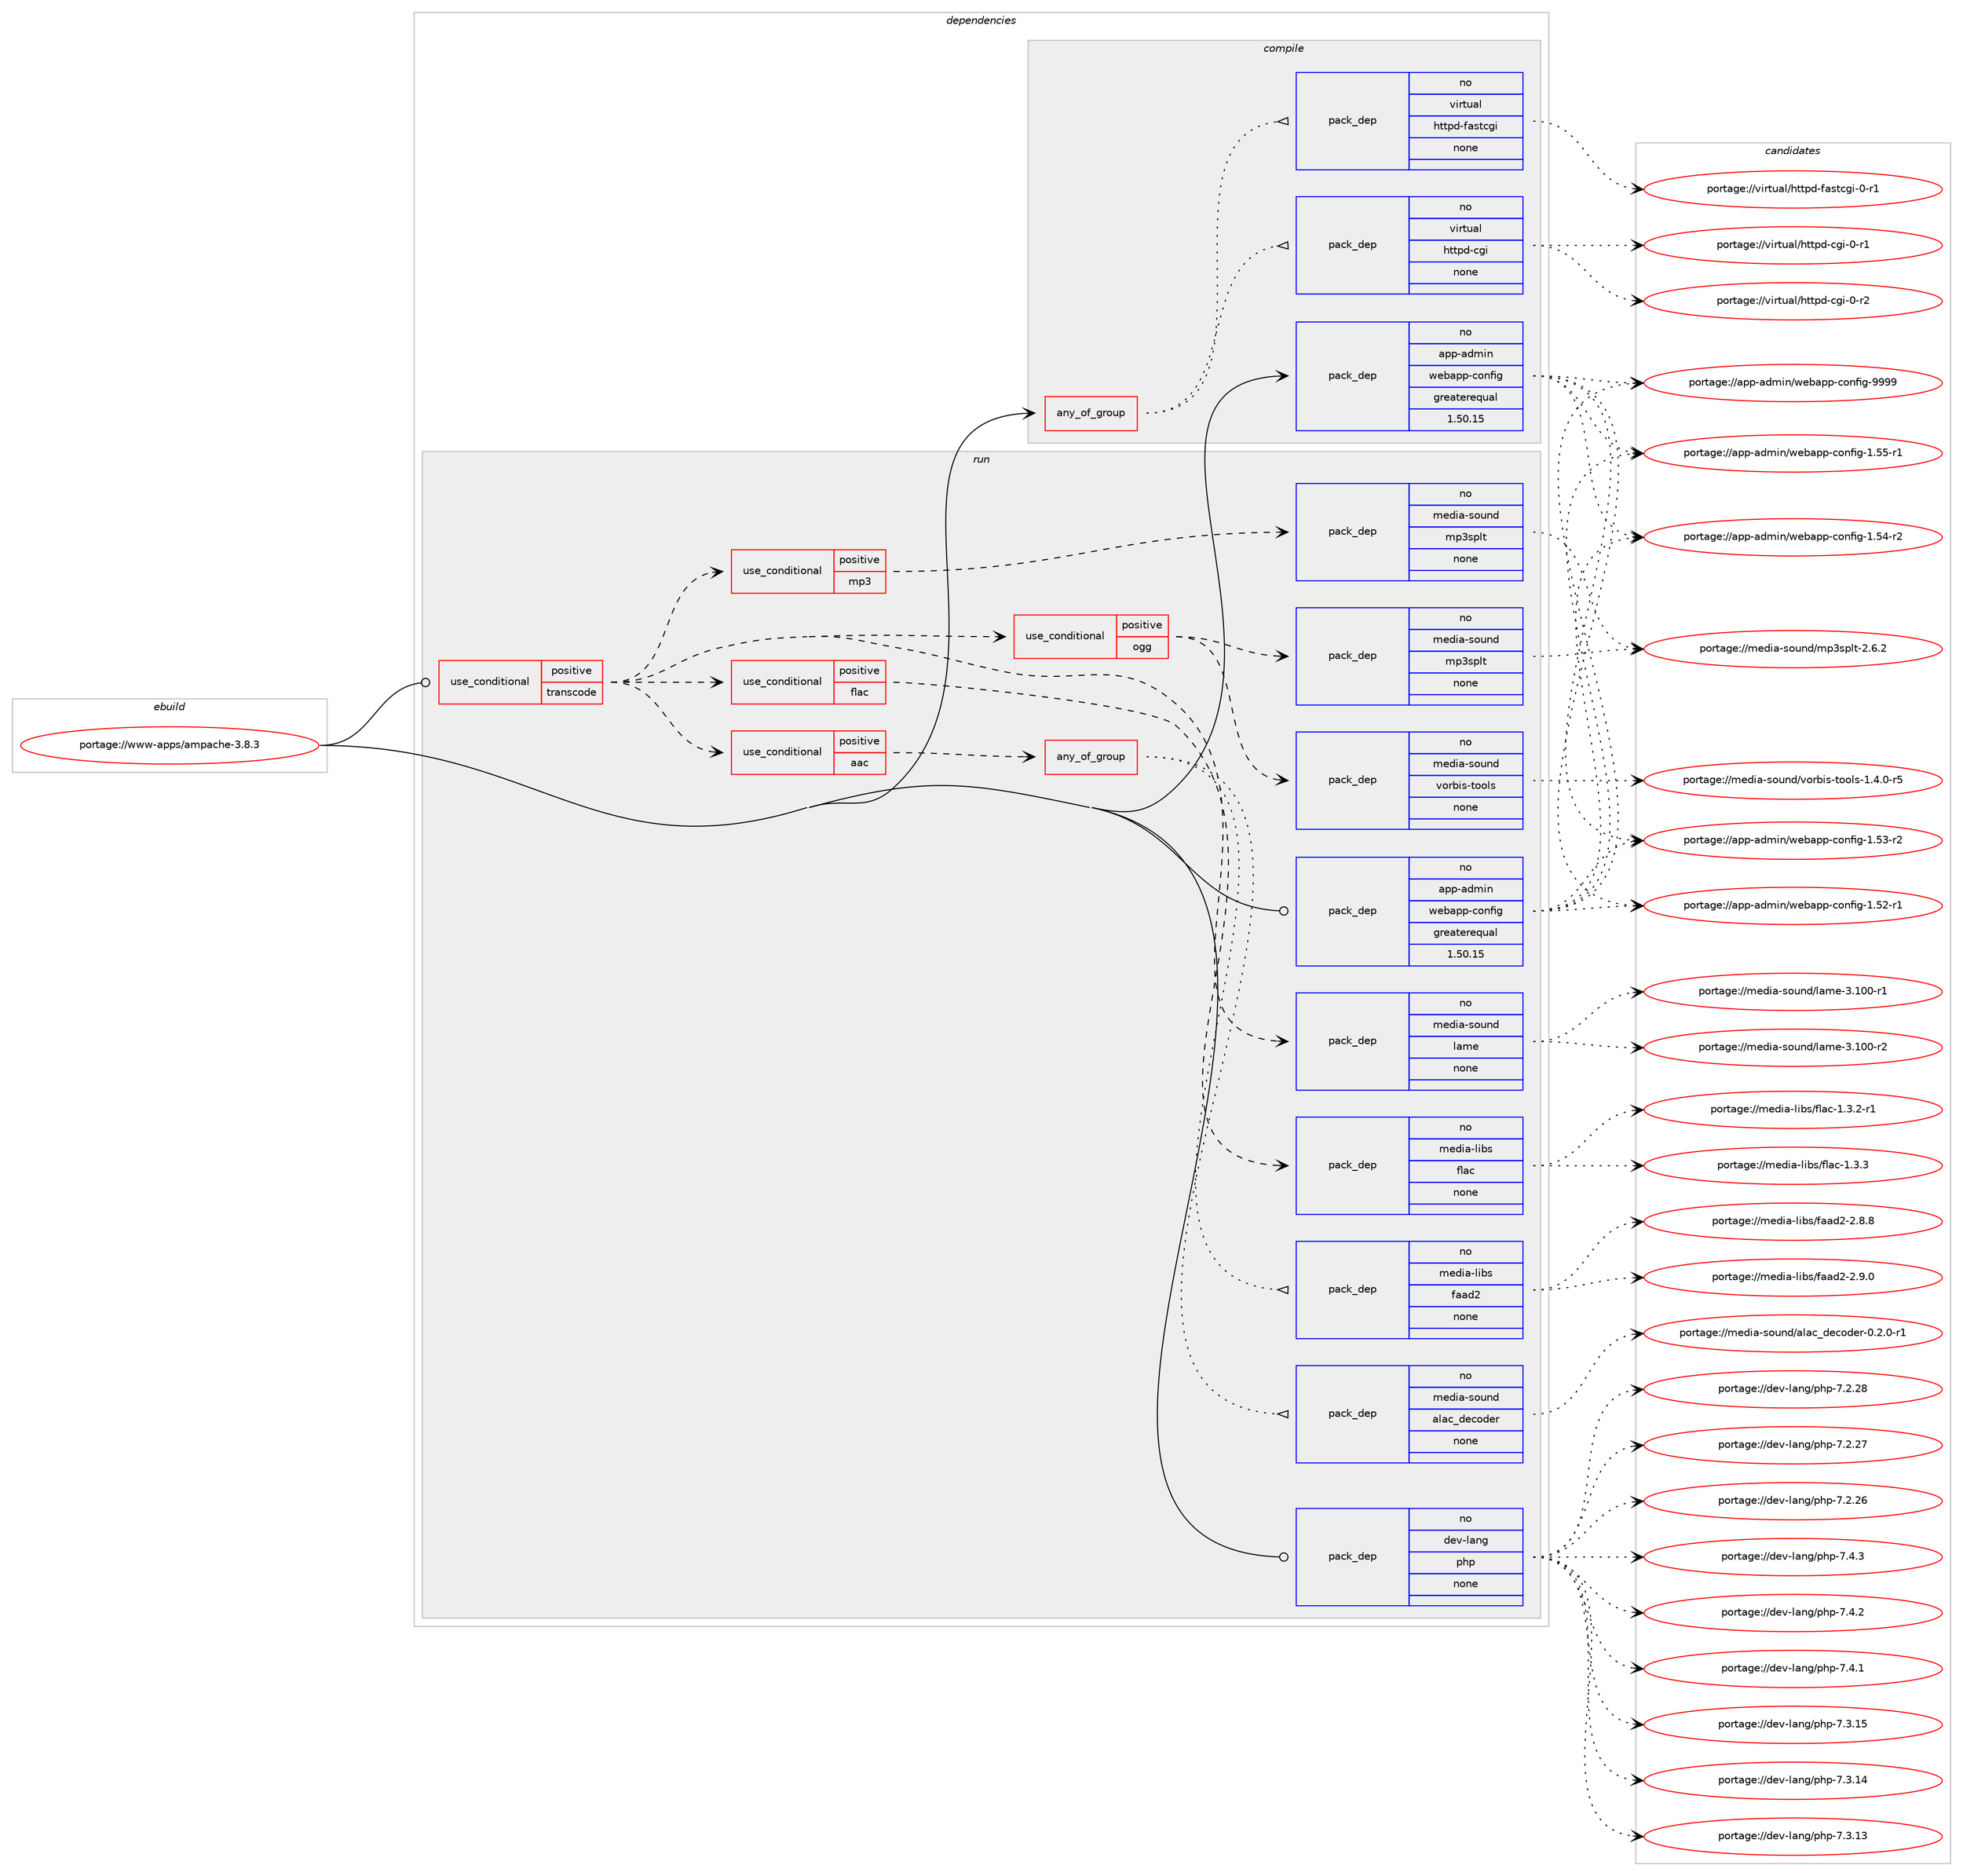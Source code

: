 digraph prolog {

# *************
# Graph options
# *************

newrank=true;
concentrate=true;
compound=true;
graph [rankdir=LR,fontname=Helvetica,fontsize=10,ranksep=1.5];#, ranksep=2.5, nodesep=0.2];
edge  [arrowhead=vee];
node  [fontname=Helvetica,fontsize=10];

# **********
# The ebuild
# **********

subgraph cluster_leftcol {
color=gray;
rank=same;
label=<<i>ebuild</i>>;
id [label="portage://www-apps/ampache-3.8.3", color=red, width=4, href="../www-apps/ampache-3.8.3.svg"];
}

# ****************
# The dependencies
# ****************

subgraph cluster_midcol {
color=gray;
label=<<i>dependencies</i>>;
subgraph cluster_compile {
fillcolor="#eeeeee";
style=filled;
label=<<i>compile</i>>;
subgraph any418 {
dependency22645 [label=<<TABLE BORDER="0" CELLBORDER="1" CELLSPACING="0" CELLPADDING="4"><TR><TD CELLPADDING="10">any_of_group</TD></TR></TABLE>>, shape=none, color=red];subgraph pack18557 {
dependency22646 [label=<<TABLE BORDER="0" CELLBORDER="1" CELLSPACING="0" CELLPADDING="4" WIDTH="220"><TR><TD ROWSPAN="6" CELLPADDING="30">pack_dep</TD></TR><TR><TD WIDTH="110">no</TD></TR><TR><TD>virtual</TD></TR><TR><TD>httpd-cgi</TD></TR><TR><TD>none</TD></TR><TR><TD></TD></TR></TABLE>>, shape=none, color=blue];
}
dependency22645:e -> dependency22646:w [weight=20,style="dotted",arrowhead="oinv"];
subgraph pack18558 {
dependency22647 [label=<<TABLE BORDER="0" CELLBORDER="1" CELLSPACING="0" CELLPADDING="4" WIDTH="220"><TR><TD ROWSPAN="6" CELLPADDING="30">pack_dep</TD></TR><TR><TD WIDTH="110">no</TD></TR><TR><TD>virtual</TD></TR><TR><TD>httpd-fastcgi</TD></TR><TR><TD>none</TD></TR><TR><TD></TD></TR></TABLE>>, shape=none, color=blue];
}
dependency22645:e -> dependency22647:w [weight=20,style="dotted",arrowhead="oinv"];
}
id:e -> dependency22645:w [weight=20,style="solid",arrowhead="vee"];
subgraph pack18559 {
dependency22648 [label=<<TABLE BORDER="0" CELLBORDER="1" CELLSPACING="0" CELLPADDING="4" WIDTH="220"><TR><TD ROWSPAN="6" CELLPADDING="30">pack_dep</TD></TR><TR><TD WIDTH="110">no</TD></TR><TR><TD>app-admin</TD></TR><TR><TD>webapp-config</TD></TR><TR><TD>greaterequal</TD></TR><TR><TD>1.50.15</TD></TR></TABLE>>, shape=none, color=blue];
}
id:e -> dependency22648:w [weight=20,style="solid",arrowhead="vee"];
}
subgraph cluster_compileandrun {
fillcolor="#eeeeee";
style=filled;
label=<<i>compile and run</i>>;
}
subgraph cluster_run {
fillcolor="#eeeeee";
style=filled;
label=<<i>run</i>>;
subgraph cond3653 {
dependency22649 [label=<<TABLE BORDER="0" CELLBORDER="1" CELLSPACING="0" CELLPADDING="4"><TR><TD ROWSPAN="3" CELLPADDING="10">use_conditional</TD></TR><TR><TD>positive</TD></TR><TR><TD>transcode</TD></TR></TABLE>>, shape=none, color=red];
subgraph pack18560 {
dependency22650 [label=<<TABLE BORDER="0" CELLBORDER="1" CELLSPACING="0" CELLPADDING="4" WIDTH="220"><TR><TD ROWSPAN="6" CELLPADDING="30">pack_dep</TD></TR><TR><TD WIDTH="110">no</TD></TR><TR><TD>media-sound</TD></TR><TR><TD>lame</TD></TR><TR><TD>none</TD></TR><TR><TD></TD></TR></TABLE>>, shape=none, color=blue];
}
dependency22649:e -> dependency22650:w [weight=20,style="dashed",arrowhead="vee"];
subgraph cond3654 {
dependency22651 [label=<<TABLE BORDER="0" CELLBORDER="1" CELLSPACING="0" CELLPADDING="4"><TR><TD ROWSPAN="3" CELLPADDING="10">use_conditional</TD></TR><TR><TD>positive</TD></TR><TR><TD>aac</TD></TR></TABLE>>, shape=none, color=red];
subgraph any419 {
dependency22652 [label=<<TABLE BORDER="0" CELLBORDER="1" CELLSPACING="0" CELLPADDING="4"><TR><TD CELLPADDING="10">any_of_group</TD></TR></TABLE>>, shape=none, color=red];subgraph pack18561 {
dependency22653 [label=<<TABLE BORDER="0" CELLBORDER="1" CELLSPACING="0" CELLPADDING="4" WIDTH="220"><TR><TD ROWSPAN="6" CELLPADDING="30">pack_dep</TD></TR><TR><TD WIDTH="110">no</TD></TR><TR><TD>media-libs</TD></TR><TR><TD>faad2</TD></TR><TR><TD>none</TD></TR><TR><TD></TD></TR></TABLE>>, shape=none, color=blue];
}
dependency22652:e -> dependency22653:w [weight=20,style="dotted",arrowhead="oinv"];
subgraph pack18562 {
dependency22654 [label=<<TABLE BORDER="0" CELLBORDER="1" CELLSPACING="0" CELLPADDING="4" WIDTH="220"><TR><TD ROWSPAN="6" CELLPADDING="30">pack_dep</TD></TR><TR><TD WIDTH="110">no</TD></TR><TR><TD>media-sound</TD></TR><TR><TD>alac_decoder</TD></TR><TR><TD>none</TD></TR><TR><TD></TD></TR></TABLE>>, shape=none, color=blue];
}
dependency22652:e -> dependency22654:w [weight=20,style="dotted",arrowhead="oinv"];
}
dependency22651:e -> dependency22652:w [weight=20,style="dashed",arrowhead="vee"];
}
dependency22649:e -> dependency22651:w [weight=20,style="dashed",arrowhead="vee"];
subgraph cond3655 {
dependency22655 [label=<<TABLE BORDER="0" CELLBORDER="1" CELLSPACING="0" CELLPADDING="4"><TR><TD ROWSPAN="3" CELLPADDING="10">use_conditional</TD></TR><TR><TD>positive</TD></TR><TR><TD>flac</TD></TR></TABLE>>, shape=none, color=red];
subgraph pack18563 {
dependency22656 [label=<<TABLE BORDER="0" CELLBORDER="1" CELLSPACING="0" CELLPADDING="4" WIDTH="220"><TR><TD ROWSPAN="6" CELLPADDING="30">pack_dep</TD></TR><TR><TD WIDTH="110">no</TD></TR><TR><TD>media-libs</TD></TR><TR><TD>flac</TD></TR><TR><TD>none</TD></TR><TR><TD></TD></TR></TABLE>>, shape=none, color=blue];
}
dependency22655:e -> dependency22656:w [weight=20,style="dashed",arrowhead="vee"];
}
dependency22649:e -> dependency22655:w [weight=20,style="dashed",arrowhead="vee"];
subgraph cond3656 {
dependency22657 [label=<<TABLE BORDER="0" CELLBORDER="1" CELLSPACING="0" CELLPADDING="4"><TR><TD ROWSPAN="3" CELLPADDING="10">use_conditional</TD></TR><TR><TD>positive</TD></TR><TR><TD>mp3</TD></TR></TABLE>>, shape=none, color=red];
subgraph pack18564 {
dependency22658 [label=<<TABLE BORDER="0" CELLBORDER="1" CELLSPACING="0" CELLPADDING="4" WIDTH="220"><TR><TD ROWSPAN="6" CELLPADDING="30">pack_dep</TD></TR><TR><TD WIDTH="110">no</TD></TR><TR><TD>media-sound</TD></TR><TR><TD>mp3splt</TD></TR><TR><TD>none</TD></TR><TR><TD></TD></TR></TABLE>>, shape=none, color=blue];
}
dependency22657:e -> dependency22658:w [weight=20,style="dashed",arrowhead="vee"];
}
dependency22649:e -> dependency22657:w [weight=20,style="dashed",arrowhead="vee"];
subgraph cond3657 {
dependency22659 [label=<<TABLE BORDER="0" CELLBORDER="1" CELLSPACING="0" CELLPADDING="4"><TR><TD ROWSPAN="3" CELLPADDING="10">use_conditional</TD></TR><TR><TD>positive</TD></TR><TR><TD>ogg</TD></TR></TABLE>>, shape=none, color=red];
subgraph pack18565 {
dependency22660 [label=<<TABLE BORDER="0" CELLBORDER="1" CELLSPACING="0" CELLPADDING="4" WIDTH="220"><TR><TD ROWSPAN="6" CELLPADDING="30">pack_dep</TD></TR><TR><TD WIDTH="110">no</TD></TR><TR><TD>media-sound</TD></TR><TR><TD>mp3splt</TD></TR><TR><TD>none</TD></TR><TR><TD></TD></TR></TABLE>>, shape=none, color=blue];
}
dependency22659:e -> dependency22660:w [weight=20,style="dashed",arrowhead="vee"];
subgraph pack18566 {
dependency22661 [label=<<TABLE BORDER="0" CELLBORDER="1" CELLSPACING="0" CELLPADDING="4" WIDTH="220"><TR><TD ROWSPAN="6" CELLPADDING="30">pack_dep</TD></TR><TR><TD WIDTH="110">no</TD></TR><TR><TD>media-sound</TD></TR><TR><TD>vorbis-tools</TD></TR><TR><TD>none</TD></TR><TR><TD></TD></TR></TABLE>>, shape=none, color=blue];
}
dependency22659:e -> dependency22661:w [weight=20,style="dashed",arrowhead="vee"];
}
dependency22649:e -> dependency22659:w [weight=20,style="dashed",arrowhead="vee"];
}
id:e -> dependency22649:w [weight=20,style="solid",arrowhead="odot"];
subgraph pack18567 {
dependency22662 [label=<<TABLE BORDER="0" CELLBORDER="1" CELLSPACING="0" CELLPADDING="4" WIDTH="220"><TR><TD ROWSPAN="6" CELLPADDING="30">pack_dep</TD></TR><TR><TD WIDTH="110">no</TD></TR><TR><TD>app-admin</TD></TR><TR><TD>webapp-config</TD></TR><TR><TD>greaterequal</TD></TR><TR><TD>1.50.15</TD></TR></TABLE>>, shape=none, color=blue];
}
id:e -> dependency22662:w [weight=20,style="solid",arrowhead="odot"];
subgraph pack18568 {
dependency22663 [label=<<TABLE BORDER="0" CELLBORDER="1" CELLSPACING="0" CELLPADDING="4" WIDTH="220"><TR><TD ROWSPAN="6" CELLPADDING="30">pack_dep</TD></TR><TR><TD WIDTH="110">no</TD></TR><TR><TD>dev-lang</TD></TR><TR><TD>php</TD></TR><TR><TD>none</TD></TR><TR><TD></TD></TR></TABLE>>, shape=none, color=blue];
}
id:e -> dependency22663:w [weight=20,style="solid",arrowhead="odot"];
}
}

# **************
# The candidates
# **************

subgraph cluster_choices {
rank=same;
color=gray;
label=<<i>candidates</i>>;

subgraph choice18557 {
color=black;
nodesep=1;
choice1181051141161179710847104116116112100459910310545484511450 [label="portage://virtual/httpd-cgi-0-r2", color=red, width=4,href="../virtual/httpd-cgi-0-r2.svg"];
choice1181051141161179710847104116116112100459910310545484511449 [label="portage://virtual/httpd-cgi-0-r1", color=red, width=4,href="../virtual/httpd-cgi-0-r1.svg"];
dependency22646:e -> choice1181051141161179710847104116116112100459910310545484511450:w [style=dotted,weight="100"];
dependency22646:e -> choice1181051141161179710847104116116112100459910310545484511449:w [style=dotted,weight="100"];
}
subgraph choice18558 {
color=black;
nodesep=1;
choice118105114116117971084710411611611210045102971151169910310545484511449 [label="portage://virtual/httpd-fastcgi-0-r1", color=red, width=4,href="../virtual/httpd-fastcgi-0-r1.svg"];
dependency22647:e -> choice118105114116117971084710411611611210045102971151169910310545484511449:w [style=dotted,weight="100"];
}
subgraph choice18559 {
color=black;
nodesep=1;
choice97112112459710010910511047119101989711211245991111101021051034557575757 [label="portage://app-admin/webapp-config-9999", color=red, width=4,href="../app-admin/webapp-config-9999.svg"];
choice971121124597100109105110471191019897112112459911111010210510345494653534511449 [label="portage://app-admin/webapp-config-1.55-r1", color=red, width=4,href="../app-admin/webapp-config-1.55-r1.svg"];
choice971121124597100109105110471191019897112112459911111010210510345494653524511450 [label="portage://app-admin/webapp-config-1.54-r2", color=red, width=4,href="../app-admin/webapp-config-1.54-r2.svg"];
choice971121124597100109105110471191019897112112459911111010210510345494653514511450 [label="portage://app-admin/webapp-config-1.53-r2", color=red, width=4,href="../app-admin/webapp-config-1.53-r2.svg"];
choice971121124597100109105110471191019897112112459911111010210510345494653504511449 [label="portage://app-admin/webapp-config-1.52-r1", color=red, width=4,href="../app-admin/webapp-config-1.52-r1.svg"];
dependency22648:e -> choice97112112459710010910511047119101989711211245991111101021051034557575757:w [style=dotted,weight="100"];
dependency22648:e -> choice971121124597100109105110471191019897112112459911111010210510345494653534511449:w [style=dotted,weight="100"];
dependency22648:e -> choice971121124597100109105110471191019897112112459911111010210510345494653524511450:w [style=dotted,weight="100"];
dependency22648:e -> choice971121124597100109105110471191019897112112459911111010210510345494653514511450:w [style=dotted,weight="100"];
dependency22648:e -> choice971121124597100109105110471191019897112112459911111010210510345494653504511449:w [style=dotted,weight="100"];
}
subgraph choice18560 {
color=black;
nodesep=1;
choice109101100105974511511111711010047108971091014551464948484511450 [label="portage://media-sound/lame-3.100-r2", color=red, width=4,href="../media-sound/lame-3.100-r2.svg"];
choice109101100105974511511111711010047108971091014551464948484511449 [label="portage://media-sound/lame-3.100-r1", color=red, width=4,href="../media-sound/lame-3.100-r1.svg"];
dependency22650:e -> choice109101100105974511511111711010047108971091014551464948484511450:w [style=dotted,weight="100"];
dependency22650:e -> choice109101100105974511511111711010047108971091014551464948484511449:w [style=dotted,weight="100"];
}
subgraph choice18561 {
color=black;
nodesep=1;
choice10910110010597451081059811547102979710050455046574648 [label="portage://media-libs/faad2-2.9.0", color=red, width=4,href="../media-libs/faad2-2.9.0.svg"];
choice10910110010597451081059811547102979710050455046564656 [label="portage://media-libs/faad2-2.8.8", color=red, width=4,href="../media-libs/faad2-2.8.8.svg"];
dependency22653:e -> choice10910110010597451081059811547102979710050455046574648:w [style=dotted,weight="100"];
dependency22653:e -> choice10910110010597451081059811547102979710050455046564656:w [style=dotted,weight="100"];
}
subgraph choice18562 {
color=black;
nodesep=1;
choice10910110010597451151111171101004797108979995100101991111001011144548465046484511449 [label="portage://media-sound/alac_decoder-0.2.0-r1", color=red, width=4,href="../media-sound/alac_decoder-0.2.0-r1.svg"];
dependency22654:e -> choice10910110010597451151111171101004797108979995100101991111001011144548465046484511449:w [style=dotted,weight="100"];
}
subgraph choice18563 {
color=black;
nodesep=1;
choice109101100105974510810598115471021089799454946514651 [label="portage://media-libs/flac-1.3.3", color=red, width=4,href="../media-libs/flac-1.3.3.svg"];
choice1091011001059745108105981154710210897994549465146504511449 [label="portage://media-libs/flac-1.3.2-r1", color=red, width=4,href="../media-libs/flac-1.3.2-r1.svg"];
dependency22656:e -> choice109101100105974510810598115471021089799454946514651:w [style=dotted,weight="100"];
dependency22656:e -> choice1091011001059745108105981154710210897994549465146504511449:w [style=dotted,weight="100"];
}
subgraph choice18564 {
color=black;
nodesep=1;
choice10910110010597451151111171101004710911251115112108116455046544650 [label="portage://media-sound/mp3splt-2.6.2", color=red, width=4,href="../media-sound/mp3splt-2.6.2.svg"];
dependency22658:e -> choice10910110010597451151111171101004710911251115112108116455046544650:w [style=dotted,weight="100"];
}
subgraph choice18565 {
color=black;
nodesep=1;
choice10910110010597451151111171101004710911251115112108116455046544650 [label="portage://media-sound/mp3splt-2.6.2", color=red, width=4,href="../media-sound/mp3splt-2.6.2.svg"];
dependency22660:e -> choice10910110010597451151111171101004710911251115112108116455046544650:w [style=dotted,weight="100"];
}
subgraph choice18566 {
color=black;
nodesep=1;
choice10910110010597451151111171101004711811111498105115451161111111081154549465246484511453 [label="portage://media-sound/vorbis-tools-1.4.0-r5", color=red, width=4,href="../media-sound/vorbis-tools-1.4.0-r5.svg"];
dependency22661:e -> choice10910110010597451151111171101004711811111498105115451161111111081154549465246484511453:w [style=dotted,weight="100"];
}
subgraph choice18567 {
color=black;
nodesep=1;
choice97112112459710010910511047119101989711211245991111101021051034557575757 [label="portage://app-admin/webapp-config-9999", color=red, width=4,href="../app-admin/webapp-config-9999.svg"];
choice971121124597100109105110471191019897112112459911111010210510345494653534511449 [label="portage://app-admin/webapp-config-1.55-r1", color=red, width=4,href="../app-admin/webapp-config-1.55-r1.svg"];
choice971121124597100109105110471191019897112112459911111010210510345494653524511450 [label="portage://app-admin/webapp-config-1.54-r2", color=red, width=4,href="../app-admin/webapp-config-1.54-r2.svg"];
choice971121124597100109105110471191019897112112459911111010210510345494653514511450 [label="portage://app-admin/webapp-config-1.53-r2", color=red, width=4,href="../app-admin/webapp-config-1.53-r2.svg"];
choice971121124597100109105110471191019897112112459911111010210510345494653504511449 [label="portage://app-admin/webapp-config-1.52-r1", color=red, width=4,href="../app-admin/webapp-config-1.52-r1.svg"];
dependency22662:e -> choice97112112459710010910511047119101989711211245991111101021051034557575757:w [style=dotted,weight="100"];
dependency22662:e -> choice971121124597100109105110471191019897112112459911111010210510345494653534511449:w [style=dotted,weight="100"];
dependency22662:e -> choice971121124597100109105110471191019897112112459911111010210510345494653524511450:w [style=dotted,weight="100"];
dependency22662:e -> choice971121124597100109105110471191019897112112459911111010210510345494653514511450:w [style=dotted,weight="100"];
dependency22662:e -> choice971121124597100109105110471191019897112112459911111010210510345494653504511449:w [style=dotted,weight="100"];
}
subgraph choice18568 {
color=black;
nodesep=1;
choice100101118451089711010347112104112455546524651 [label="portage://dev-lang/php-7.4.3", color=red, width=4,href="../dev-lang/php-7.4.3.svg"];
choice100101118451089711010347112104112455546524650 [label="portage://dev-lang/php-7.4.2", color=red, width=4,href="../dev-lang/php-7.4.2.svg"];
choice100101118451089711010347112104112455546524649 [label="portage://dev-lang/php-7.4.1", color=red, width=4,href="../dev-lang/php-7.4.1.svg"];
choice10010111845108971101034711210411245554651464953 [label="portage://dev-lang/php-7.3.15", color=red, width=4,href="../dev-lang/php-7.3.15.svg"];
choice10010111845108971101034711210411245554651464952 [label="portage://dev-lang/php-7.3.14", color=red, width=4,href="../dev-lang/php-7.3.14.svg"];
choice10010111845108971101034711210411245554651464951 [label="portage://dev-lang/php-7.3.13", color=red, width=4,href="../dev-lang/php-7.3.13.svg"];
choice10010111845108971101034711210411245554650465056 [label="portage://dev-lang/php-7.2.28", color=red, width=4,href="../dev-lang/php-7.2.28.svg"];
choice10010111845108971101034711210411245554650465055 [label="portage://dev-lang/php-7.2.27", color=red, width=4,href="../dev-lang/php-7.2.27.svg"];
choice10010111845108971101034711210411245554650465054 [label="portage://dev-lang/php-7.2.26", color=red, width=4,href="../dev-lang/php-7.2.26.svg"];
dependency22663:e -> choice100101118451089711010347112104112455546524651:w [style=dotted,weight="100"];
dependency22663:e -> choice100101118451089711010347112104112455546524650:w [style=dotted,weight="100"];
dependency22663:e -> choice100101118451089711010347112104112455546524649:w [style=dotted,weight="100"];
dependency22663:e -> choice10010111845108971101034711210411245554651464953:w [style=dotted,weight="100"];
dependency22663:e -> choice10010111845108971101034711210411245554651464952:w [style=dotted,weight="100"];
dependency22663:e -> choice10010111845108971101034711210411245554651464951:w [style=dotted,weight="100"];
dependency22663:e -> choice10010111845108971101034711210411245554650465056:w [style=dotted,weight="100"];
dependency22663:e -> choice10010111845108971101034711210411245554650465055:w [style=dotted,weight="100"];
dependency22663:e -> choice10010111845108971101034711210411245554650465054:w [style=dotted,weight="100"];
}
}

}
